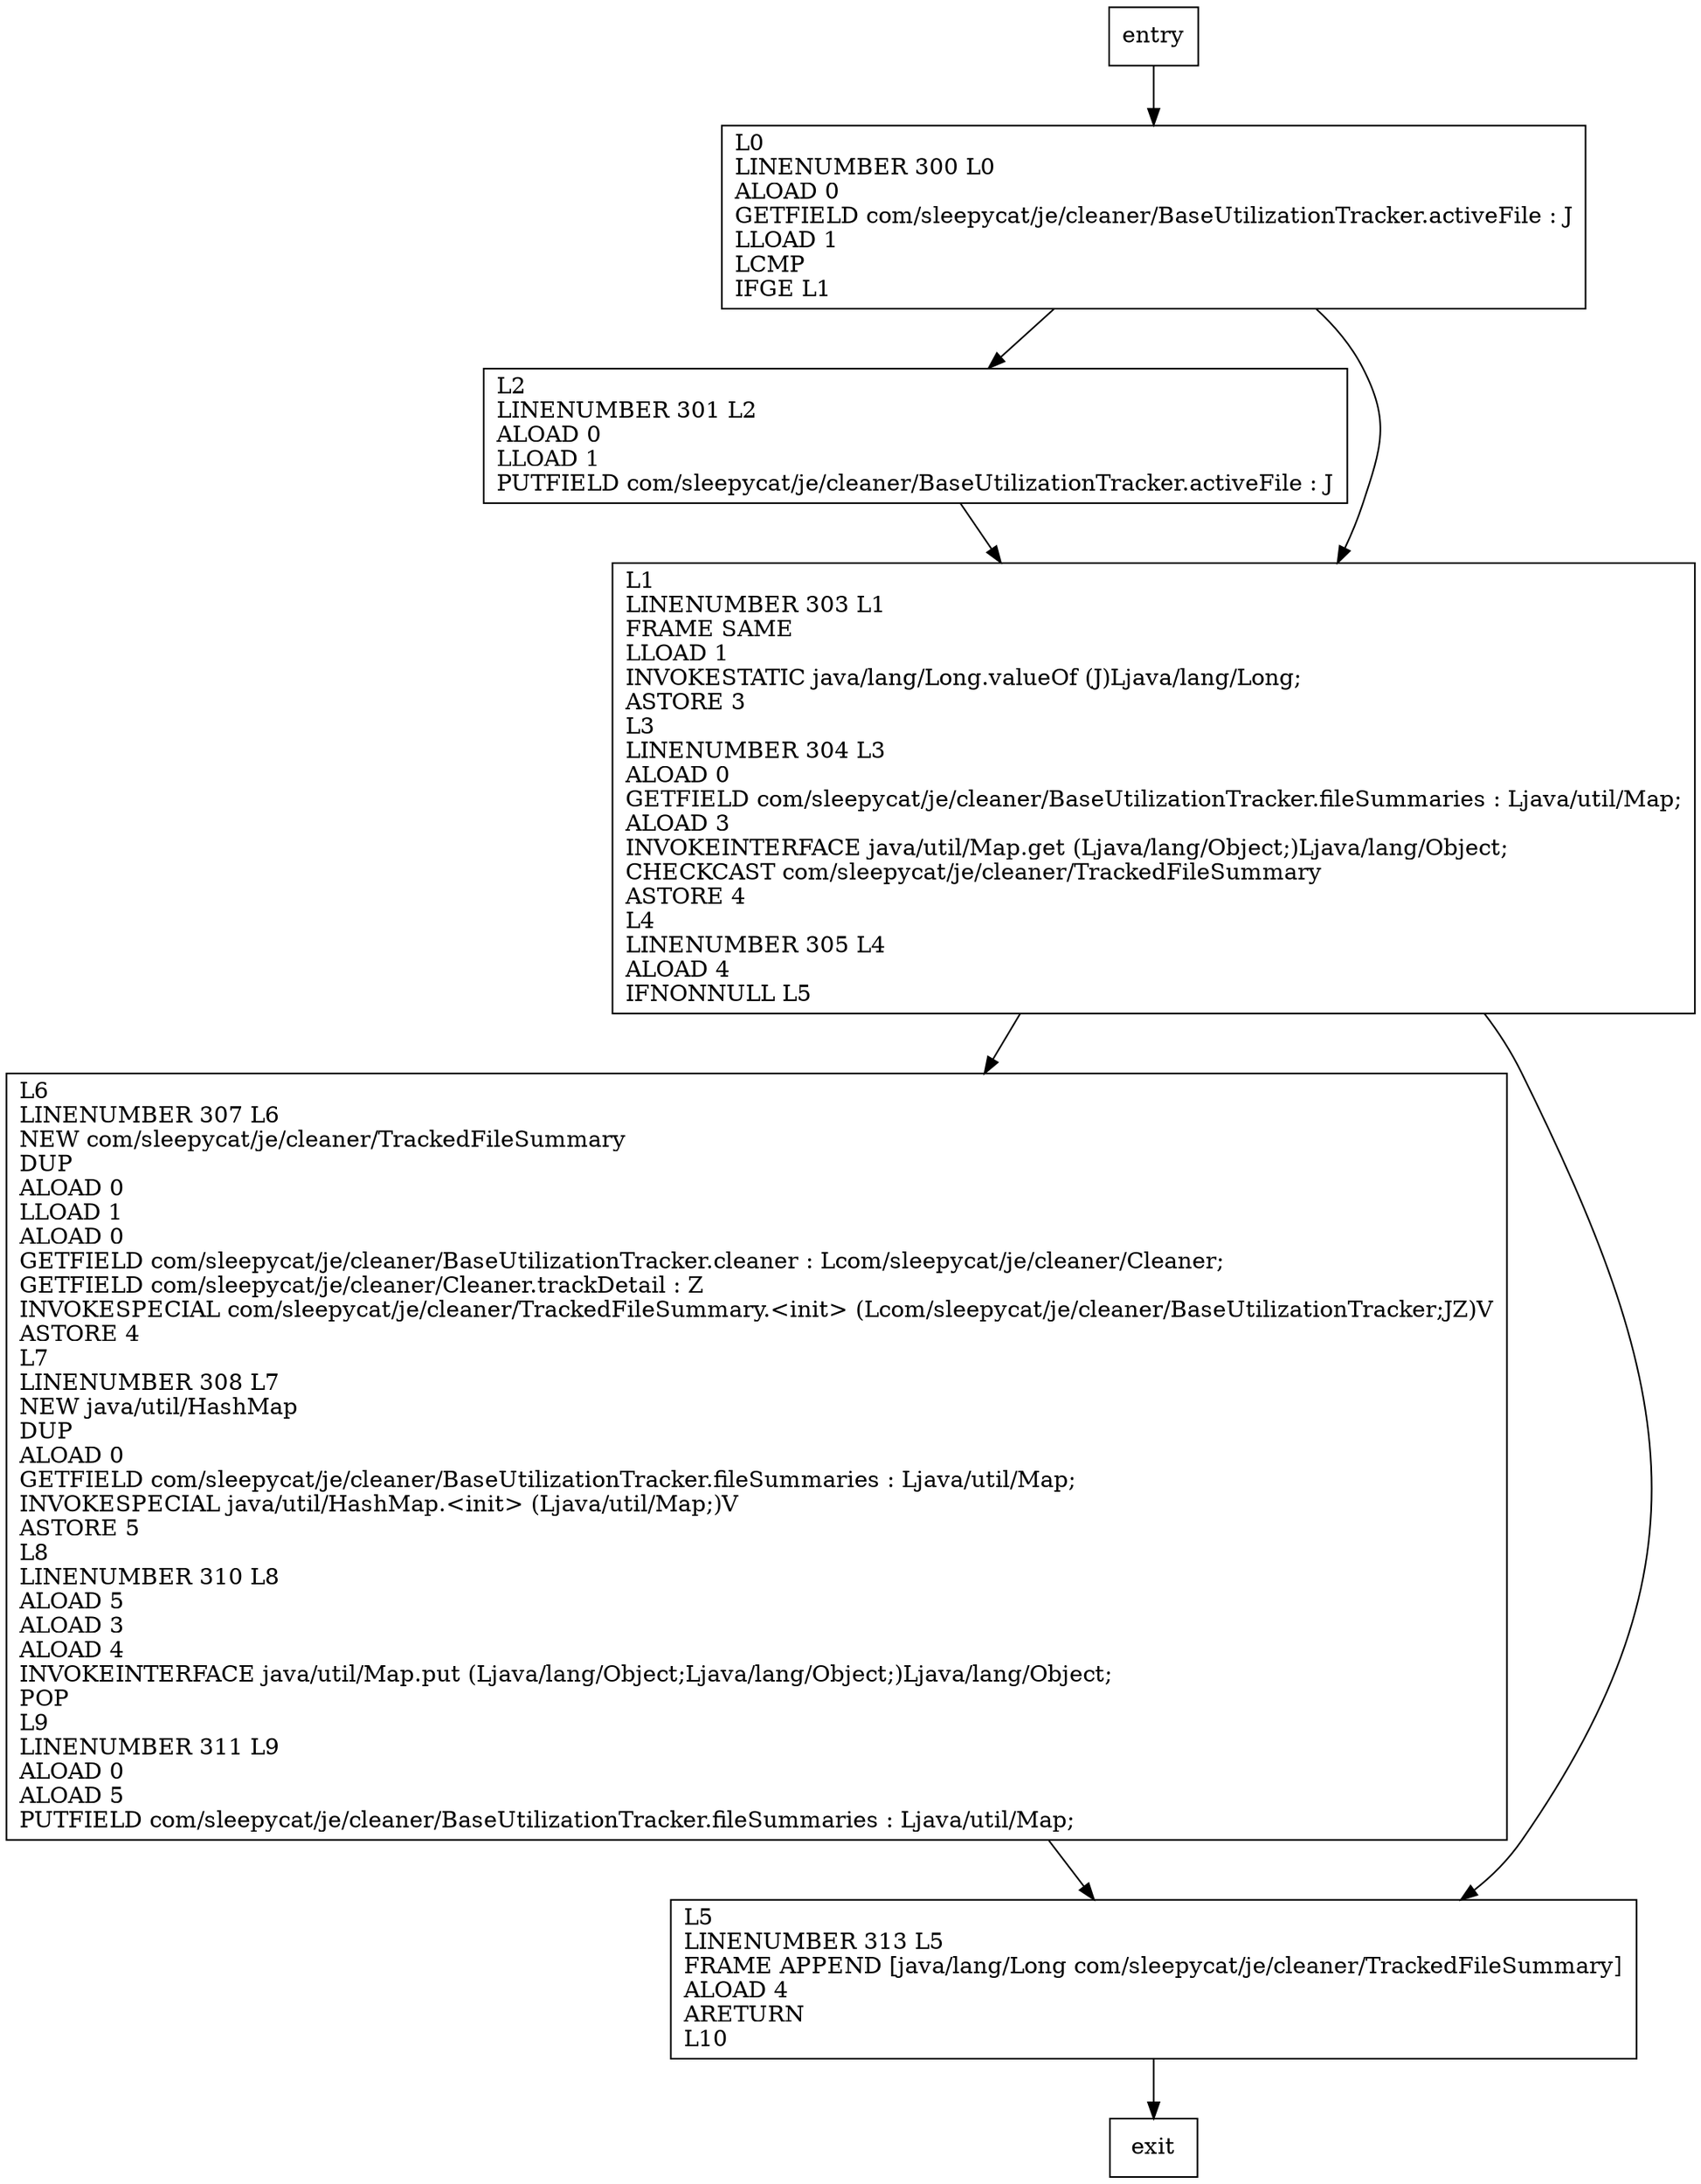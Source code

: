 digraph getFileSummary {
node [shape=record];
12155068 [label="L6\lLINENUMBER 307 L6\lNEW com/sleepycat/je/cleaner/TrackedFileSummary\lDUP\lALOAD 0\lLLOAD 1\lALOAD 0\lGETFIELD com/sleepycat/je/cleaner/BaseUtilizationTracker.cleaner : Lcom/sleepycat/je/cleaner/Cleaner;\lGETFIELD com/sleepycat/je/cleaner/Cleaner.trackDetail : Z\lINVOKESPECIAL com/sleepycat/je/cleaner/TrackedFileSummary.\<init\> (Lcom/sleepycat/je/cleaner/BaseUtilizationTracker;JZ)V\lASTORE 4\lL7\lLINENUMBER 308 L7\lNEW java/util/HashMap\lDUP\lALOAD 0\lGETFIELD com/sleepycat/je/cleaner/BaseUtilizationTracker.fileSummaries : Ljava/util/Map;\lINVOKESPECIAL java/util/HashMap.\<init\> (Ljava/util/Map;)V\lASTORE 5\lL8\lLINENUMBER 310 L8\lALOAD 5\lALOAD 3\lALOAD 4\lINVOKEINTERFACE java/util/Map.put (Ljava/lang/Object;Ljava/lang/Object;)Ljava/lang/Object;\lPOP\lL9\lLINENUMBER 311 L9\lALOAD 0\lALOAD 5\lPUTFIELD com/sleepycat/je/cleaner/BaseUtilizationTracker.fileSummaries : Ljava/util/Map;\l"];
1254130709 [label="L2\lLINENUMBER 301 L2\lALOAD 0\lLLOAD 1\lPUTFIELD com/sleepycat/je/cleaner/BaseUtilizationTracker.activeFile : J\l"];
302422059 [label="L5\lLINENUMBER 313 L5\lFRAME APPEND [java/lang/Long com/sleepycat/je/cleaner/TrackedFileSummary]\lALOAD 4\lARETURN\lL10\l"];
1115837256 [label="L1\lLINENUMBER 303 L1\lFRAME SAME\lLLOAD 1\lINVOKESTATIC java/lang/Long.valueOf (J)Ljava/lang/Long;\lASTORE 3\lL3\lLINENUMBER 304 L3\lALOAD 0\lGETFIELD com/sleepycat/je/cleaner/BaseUtilizationTracker.fileSummaries : Ljava/util/Map;\lALOAD 3\lINVOKEINTERFACE java/util/Map.get (Ljava/lang/Object;)Ljava/lang/Object;\lCHECKCAST com/sleepycat/je/cleaner/TrackedFileSummary\lASTORE 4\lL4\lLINENUMBER 305 L4\lALOAD 4\lIFNONNULL L5\l"];
978652952 [label="L0\lLINENUMBER 300 L0\lALOAD 0\lGETFIELD com/sleepycat/je/cleaner/BaseUtilizationTracker.activeFile : J\lLLOAD 1\lLCMP\lIFGE L1\l"];
entry;
exit;
12155068 -> 302422059
entry -> 978652952
1254130709 -> 1115837256
302422059 -> exit
1115837256 -> 12155068
1115837256 -> 302422059
978652952 -> 1254130709
978652952 -> 1115837256
}
